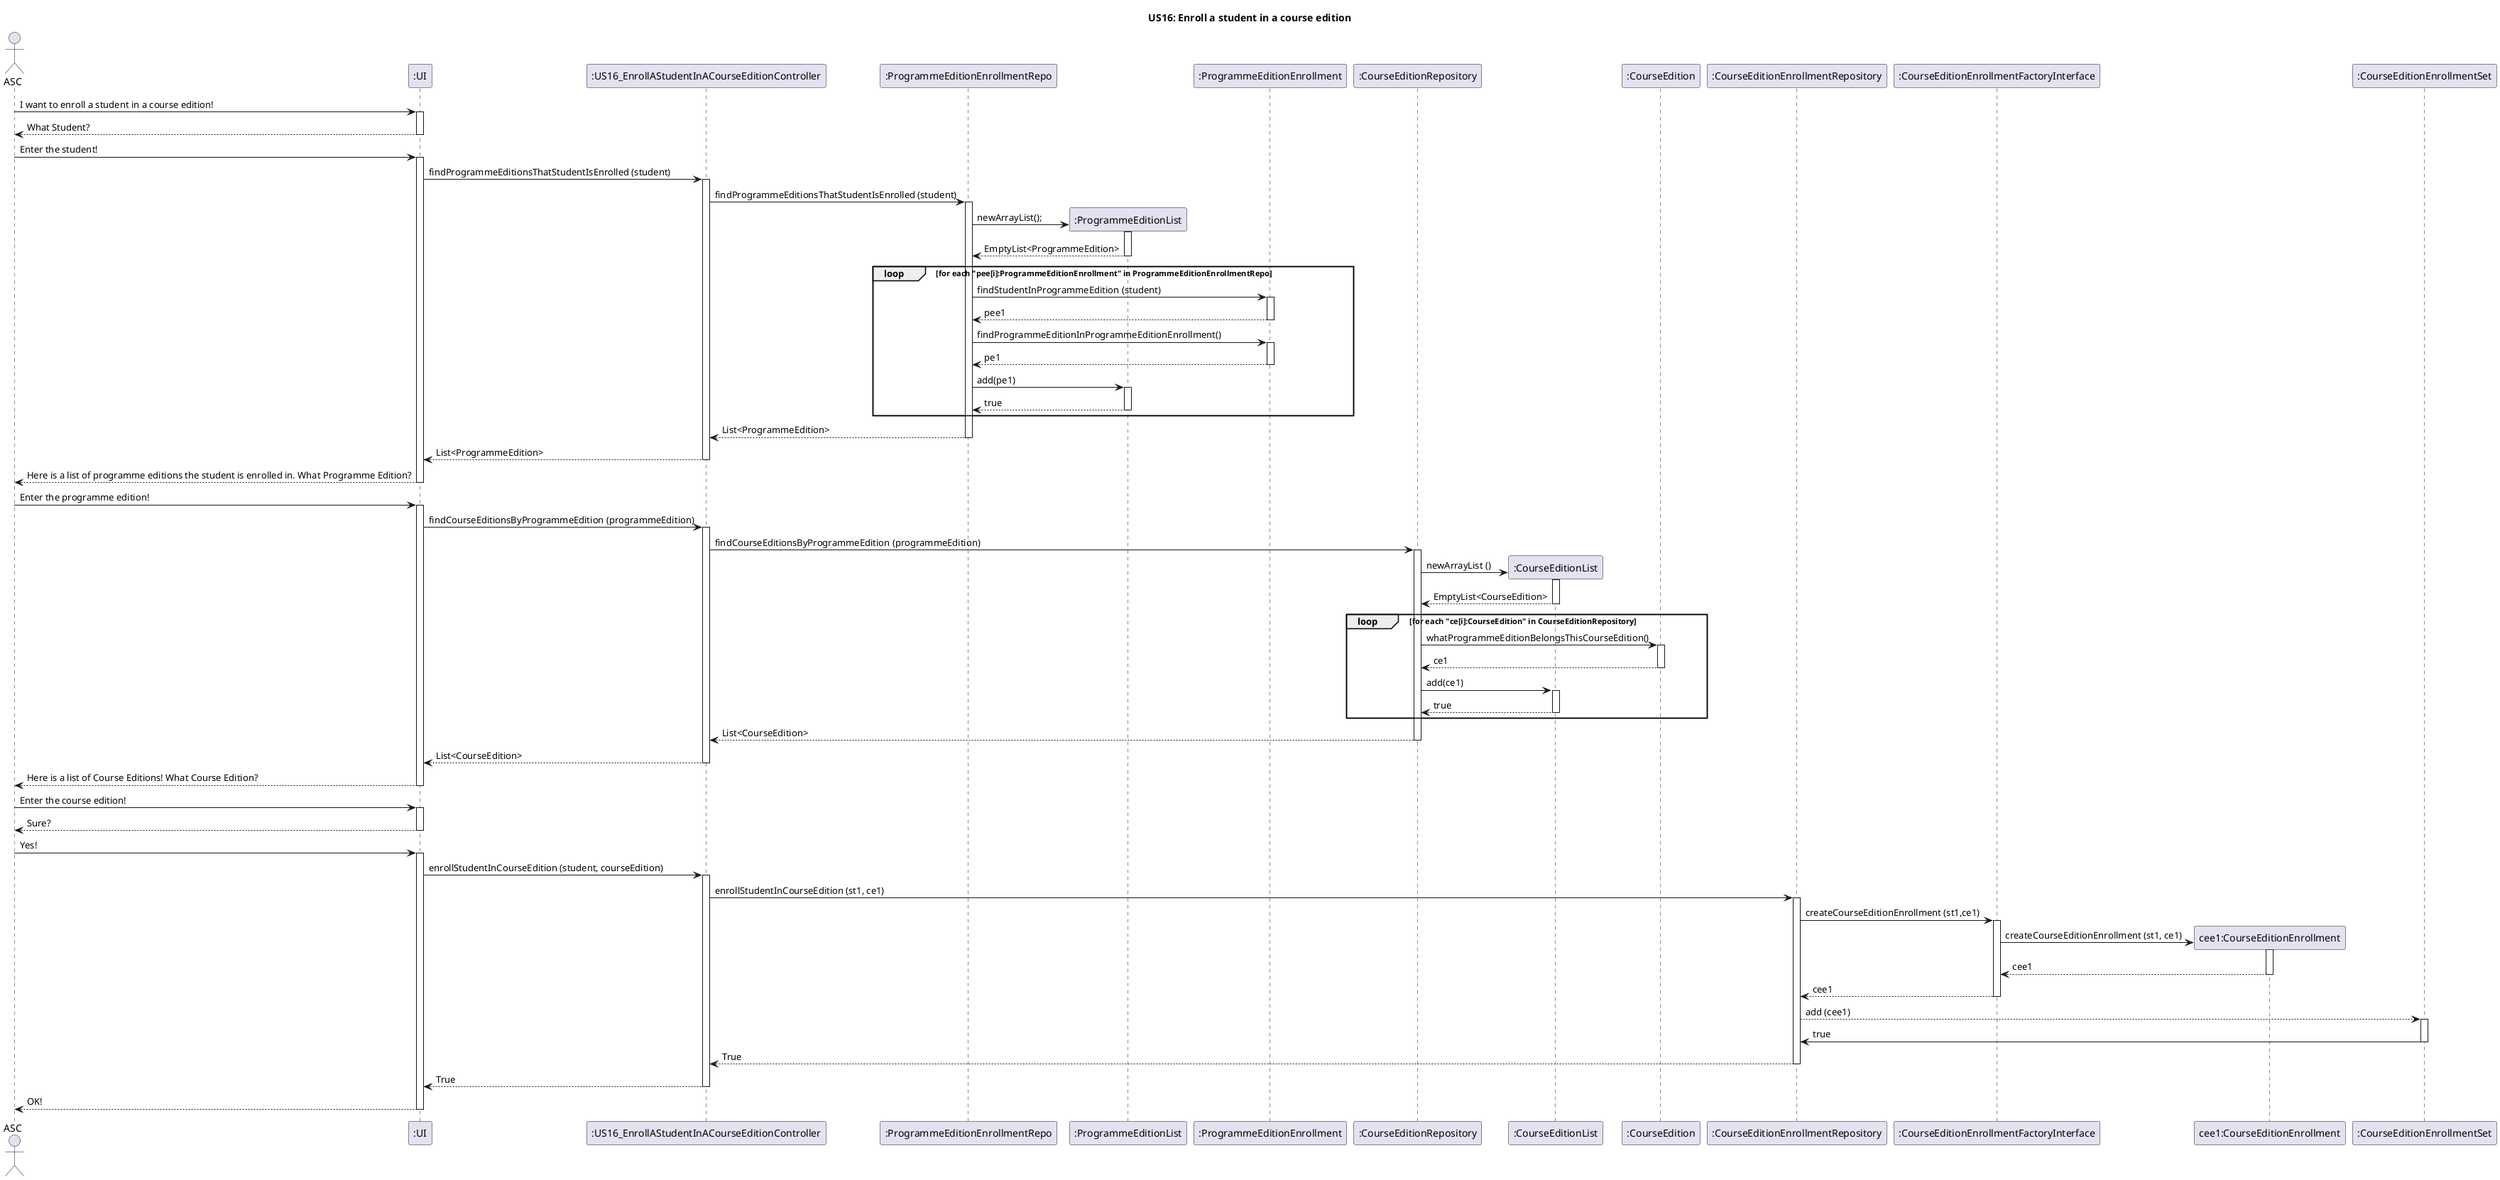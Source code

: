 @startuml
title US16: Enroll a student in a course edition

actor ASC
participant ":UI" as UI
ASC -> UI: I want to enroll a student in a course edition!
activate UI
UI --> ASC: What Student?
deactivate UI

ASC -> UI: Enter the student!
activate UI
participant ":US16_EnrollAStudentInACourseEditionController" as Controller
UI -> Controller: findProgrammeEditionsThatStudentIsEnrolled (student)
activate Controller
participant ":ProgrammeEditionEnrollmentRepo" as ProgrammeEditionEnrollmentRepository
Controller -> ProgrammeEditionEnrollmentRepository: findProgrammeEditionsThatStudentIsEnrolled (student)
activate ProgrammeEditionEnrollmentRepository
create ":ProgrammeEditionList"
ProgrammeEditionEnrollmentRepository -> ":ProgrammeEditionList": newArrayList();
activate ":ProgrammeEditionList"
":ProgrammeEditionList" --> ProgrammeEditionEnrollmentRepository: EmptyList<ProgrammeEdition>
deactivate ":ProgrammeEditionList"
loop for each "pee[i]:ProgrammeEditionEnrollment" in ProgrammeEditionEnrollmentRepo
participant ":ProgrammeEditionEnrollment" as ProgrammeEditionEnrollment
ProgrammeEditionEnrollmentRepository -> ProgrammeEditionEnrollment : findStudentInProgrammeEdition (student)
activate ProgrammeEditionEnrollment
ProgrammeEditionEnrollment --> ProgrammeEditionEnrollmentRepository : pee1
deactivate ProgrammeEditionEnrollment
ProgrammeEditionEnrollmentRepository -> ProgrammeEditionEnrollment :  findProgrammeEditionInProgrammeEditionEnrollment()
activate ProgrammeEditionEnrollment
ProgrammeEditionEnrollment --> ProgrammeEditionEnrollmentRepository : pe1
deactivate ProgrammeEditionEnrollment
ProgrammeEditionEnrollmentRepository -> ":ProgrammeEditionList":  add(pe1)
activate ":ProgrammeEditionList"
":ProgrammeEditionList" --> ProgrammeEditionEnrollmentRepository: true
deactivate ":ProgrammeEditionList"
end
ProgrammeEditionEnrollmentRepository --> Controller: List<ProgrammeEdition>
deactivate ProgrammeEditionEnrollmentRepository
Controller --> UI: List<ProgrammeEdition>
deactivate Controller
UI --> ASC: Here is a list of programme editions the student is enrolled in. What Programme Edition?
deactivate UI

ASC -> UI: Enter the programme edition!
activate UI
UI -> Controller: findCourseEditionsByProgrammeEdition (programmeEdition)
activate Controller
participant ":CourseEditionRepository" as CourseEditionRepository
Controller -> CourseEditionRepository: findCourseEditionsByProgrammeEdition (programmeEdition)
activate CourseEditionRepository
create ":CourseEditionList"
CourseEditionRepository -> ":CourseEditionList": newArrayList ()
activate ":CourseEditionList"
":CourseEditionList" --> CourseEditionRepository: EmptyList<CourseEdition>
deactivate ":CourseEditionList"
loop for each "ce[i]:CourseEdition" in CourseEditionRepository
participant ":CourseEdition" as CourseEdition
CourseEditionRepository -> CourseEdition :  whatProgrammeEditionBelongsThisCourseEdition()
activate CourseEdition
CourseEdition --> CourseEditionRepository : ce1
deactivate CourseEdition
CourseEditionRepository -> ":CourseEditionList" :  add(ce1)
activate ":CourseEditionList"
":CourseEditionList" --> CourseEditionRepository: true
deactivate ":CourseEditionList"
end
CourseEditionRepository --> Controller: List<CourseEdition>
deactivate CourseEditionRepository
Controller --> UI: List<CourseEdition>
deactivate Controller
UI --> ASC: Here is a list of Course Editions! What Course Edition?
deactivate UI

ASC -> UI: Enter the course edition!
activate UI
UI --> ASC: Sure?
deactivate UI
ASC -> UI: Yes!
activate UI

UI -> Controller: enrollStudentInCourseEdition (student, courseEdition)
activate Controller

participant ":CourseEditionEnrollmentRepository" as CourseEditionEnrollmentRepository
Controller -> CourseEditionEnrollmentRepository: enrollStudentInCourseEdition (st1, ce1)
activate CourseEditionEnrollmentRepository
participant ":CourseEditionEnrollmentFactoryInterface" as CourseEditionEnrollmentFactoryInterface
CourseEditionEnrollmentRepository -> CourseEditionEnrollmentFactoryInterface: createCourseEditionEnrollment (st1,ce1)
activate CourseEditionEnrollmentFactoryInterface
create "cee1:CourseEditionEnrollment"
CourseEditionEnrollmentFactoryInterface -> "cee1:CourseEditionEnrollment" : createCourseEditionEnrollment (st1, ce1)
activate "cee1:CourseEditionEnrollment"
"cee1:CourseEditionEnrollment" --> CourseEditionEnrollmentFactoryInterface: cee1
deactivate "cee1:CourseEditionEnrollment"
CourseEditionEnrollmentFactoryInterface --> CourseEditionEnrollmentRepository: cee1
deactivate CourseEditionEnrollmentFactoryInterface
participant ":CourseEditionEnrollmentSet" as CourseEditionEnrollmentSet
CourseEditionEnrollmentRepository --> CourseEditionEnrollmentSet: add (cee1)
activate CourseEditionEnrollmentSet
CourseEditionEnrollmentSet -> CourseEditionEnrollmentRepository: true
deactivate CourseEditionEnrollmentSet
CourseEditionEnrollmentRepository --> Controller: True
deactivate CourseEditionEnrollmentRepository
Controller --> UI: True
deactivate Controller
UI --> ASC: OK!
deactivate UI

@enduml
